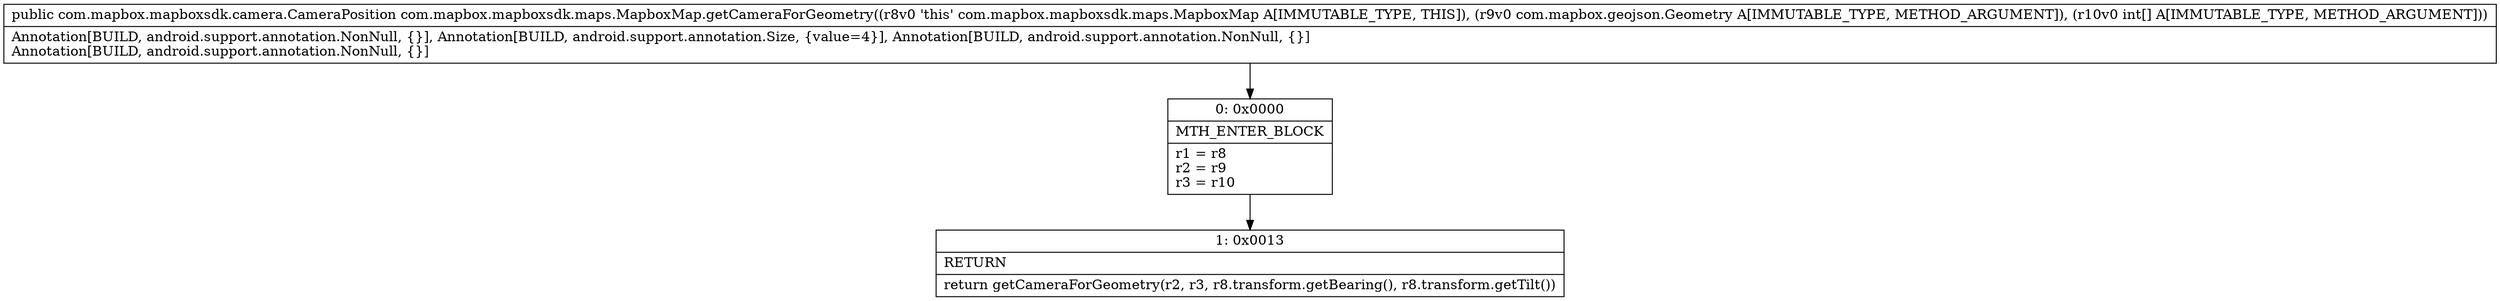 digraph "CFG forcom.mapbox.mapboxsdk.maps.MapboxMap.getCameraForGeometry(Lcom\/mapbox\/geojson\/Geometry;[I)Lcom\/mapbox\/mapboxsdk\/camera\/CameraPosition;" {
Node_0 [shape=record,label="{0\:\ 0x0000|MTH_ENTER_BLOCK\l|r1 = r8\lr2 = r9\lr3 = r10\l}"];
Node_1 [shape=record,label="{1\:\ 0x0013|RETURN\l|return getCameraForGeometry(r2, r3, r8.transform.getBearing(), r8.transform.getTilt())\l}"];
MethodNode[shape=record,label="{public com.mapbox.mapboxsdk.camera.CameraPosition com.mapbox.mapboxsdk.maps.MapboxMap.getCameraForGeometry((r8v0 'this' com.mapbox.mapboxsdk.maps.MapboxMap A[IMMUTABLE_TYPE, THIS]), (r9v0 com.mapbox.geojson.Geometry A[IMMUTABLE_TYPE, METHOD_ARGUMENT]), (r10v0 int[] A[IMMUTABLE_TYPE, METHOD_ARGUMENT]))  | Annotation[BUILD, android.support.annotation.NonNull, \{\}], Annotation[BUILD, android.support.annotation.Size, \{value=4\}], Annotation[BUILD, android.support.annotation.NonNull, \{\}]\lAnnotation[BUILD, android.support.annotation.NonNull, \{\}]\l}"];
MethodNode -> Node_0;
Node_0 -> Node_1;
}

